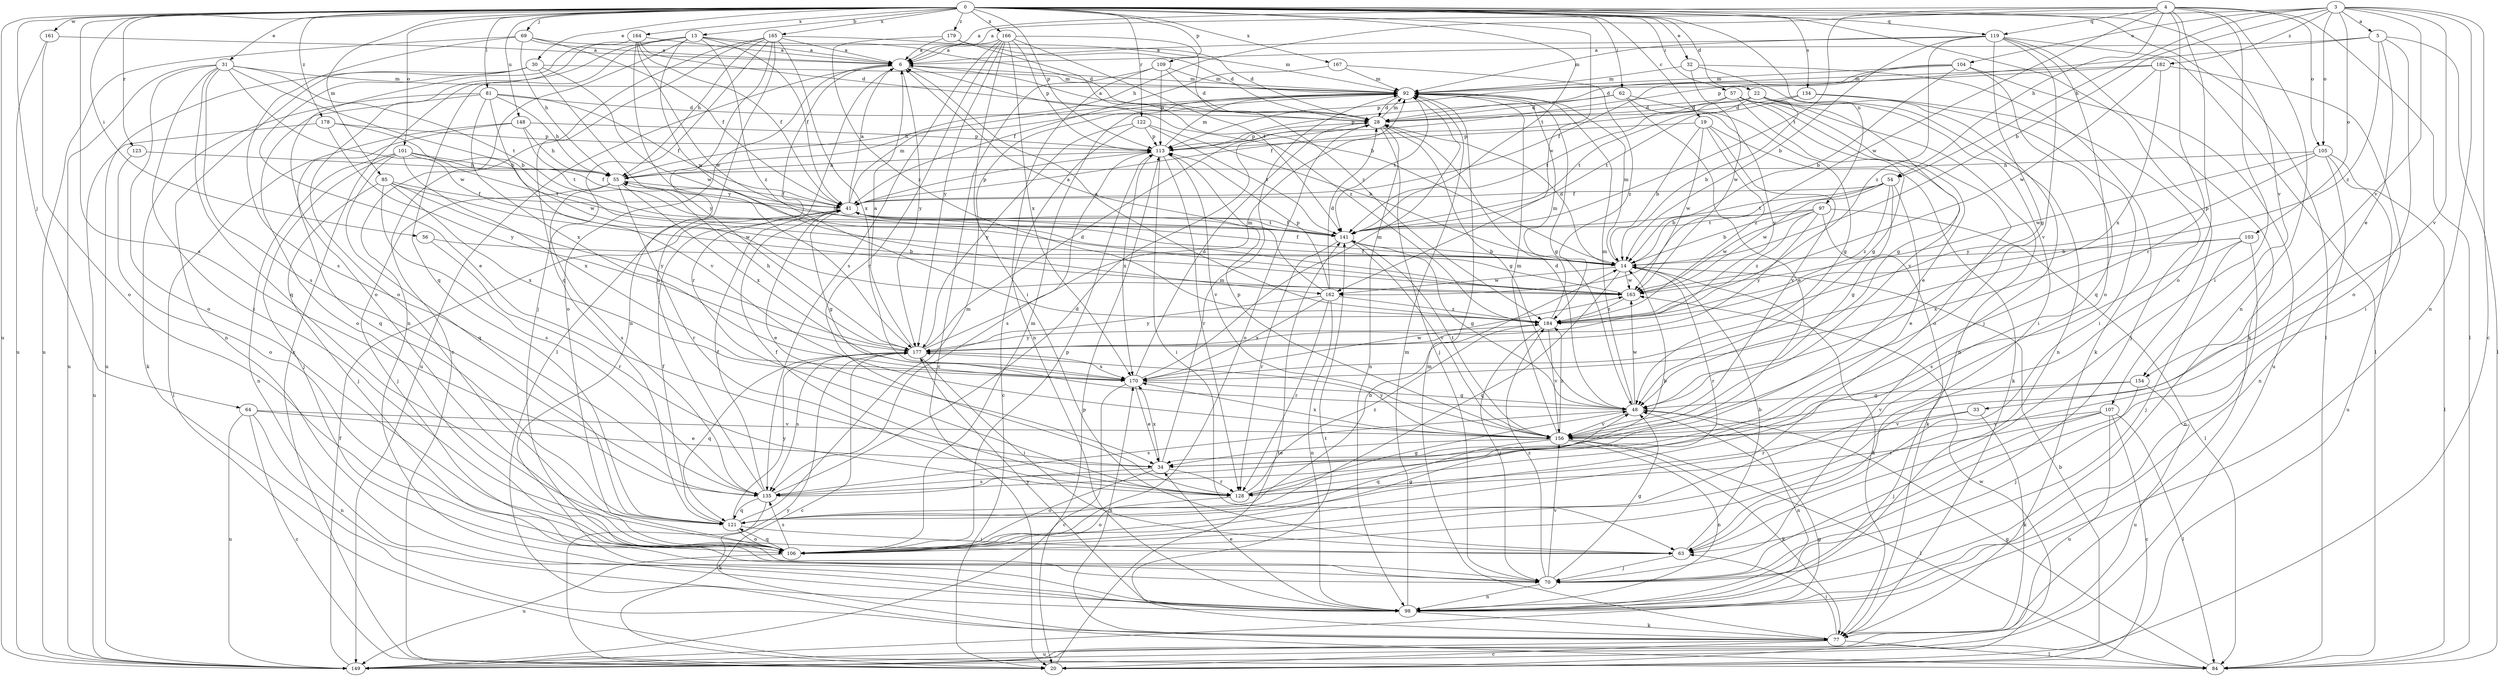 strict digraph  {
0;
3;
4;
5;
6;
13;
14;
19;
20;
22;
28;
30;
31;
32;
33;
34;
41;
48;
54;
55;
56;
57;
62;
63;
64;
69;
70;
77;
81;
84;
85;
92;
97;
98;
101;
103;
104;
105;
106;
107;
109;
113;
119;
121;
122;
123;
128;
134;
135;
141;
148;
149;
154;
156;
161;
162;
163;
164;
165;
166;
167;
170;
177;
178;
179;
182;
184;
0 -> 13  [label=b];
0 -> 19  [label=c];
0 -> 22  [label=d];
0 -> 30  [label=e];
0 -> 31  [label=e];
0 -> 32  [label=e];
0 -> 56  [label=i];
0 -> 57  [label=i];
0 -> 62  [label=i];
0 -> 64  [label=j];
0 -> 69  [label=j];
0 -> 81  [label=l];
0 -> 84  [label=l];
0 -> 85  [label=m];
0 -> 97  [label=n];
0 -> 101  [label=o];
0 -> 107  [label=p];
0 -> 109  [label=p];
0 -> 113  [label=p];
0 -> 119  [label=q];
0 -> 122  [label=r];
0 -> 123  [label=r];
0 -> 134  [label=s];
0 -> 135  [label=s];
0 -> 141  [label=t];
0 -> 148  [label=u];
0 -> 149  [label=u];
0 -> 154  [label=v];
0 -> 161  [label=w];
0 -> 162  [label=w];
0 -> 164  [label=x];
0 -> 165  [label=x];
0 -> 166  [label=x];
0 -> 167  [label=x];
0 -> 178  [label=z];
0 -> 179  [label=z];
3 -> 5  [label=a];
3 -> 6  [label=a];
3 -> 14  [label=b];
3 -> 20  [label=c];
3 -> 54  [label=h];
3 -> 98  [label=n];
3 -> 103  [label=o];
3 -> 104  [label=o];
3 -> 105  [label=o];
3 -> 154  [label=v];
3 -> 156  [label=v];
3 -> 182  [label=z];
4 -> 6  [label=a];
4 -> 54  [label=h];
4 -> 55  [label=h];
4 -> 63  [label=i];
4 -> 84  [label=l];
4 -> 98  [label=n];
4 -> 105  [label=o];
4 -> 106  [label=o];
4 -> 119  [label=q];
4 -> 128  [label=r];
4 -> 141  [label=t];
4 -> 162  [label=w];
5 -> 6  [label=a];
5 -> 33  [label=e];
5 -> 84  [label=l];
5 -> 106  [label=o];
5 -> 113  [label=p];
5 -> 184  [label=z];
6 -> 92  [label=m];
6 -> 106  [label=o];
6 -> 128  [label=r];
6 -> 149  [label=u];
6 -> 177  [label=y];
6 -> 184  [label=z];
13 -> 6  [label=a];
13 -> 20  [label=c];
13 -> 28  [label=d];
13 -> 41  [label=f];
13 -> 98  [label=n];
13 -> 106  [label=o];
13 -> 121  [label=q];
13 -> 162  [label=w];
13 -> 184  [label=z];
14 -> 28  [label=d];
14 -> 41  [label=f];
14 -> 77  [label=k];
14 -> 92  [label=m];
14 -> 121  [label=q];
14 -> 128  [label=r];
14 -> 162  [label=w];
14 -> 163  [label=w];
19 -> 14  [label=b];
19 -> 77  [label=k];
19 -> 113  [label=p];
19 -> 156  [label=v];
19 -> 163  [label=w];
19 -> 184  [label=z];
20 -> 14  [label=b];
20 -> 141  [label=t];
20 -> 163  [label=w];
20 -> 177  [label=y];
22 -> 14  [label=b];
22 -> 28  [label=d];
22 -> 41  [label=f];
22 -> 48  [label=g];
22 -> 63  [label=i];
22 -> 98  [label=n];
22 -> 141  [label=t];
28 -> 6  [label=a];
28 -> 48  [label=g];
28 -> 70  [label=j];
28 -> 92  [label=m];
28 -> 98  [label=n];
28 -> 106  [label=o];
28 -> 113  [label=p];
30 -> 34  [label=e];
30 -> 92  [label=m];
30 -> 98  [label=n];
30 -> 149  [label=u];
30 -> 163  [label=w];
30 -> 177  [label=y];
31 -> 14  [label=b];
31 -> 63  [label=i];
31 -> 92  [label=m];
31 -> 106  [label=o];
31 -> 121  [label=q];
31 -> 135  [label=s];
31 -> 141  [label=t];
31 -> 149  [label=u];
31 -> 163  [label=w];
32 -> 70  [label=j];
32 -> 77  [label=k];
32 -> 92  [label=m];
32 -> 163  [label=w];
33 -> 77  [label=k];
33 -> 128  [label=r];
33 -> 156  [label=v];
34 -> 92  [label=m];
34 -> 106  [label=o];
34 -> 128  [label=r];
34 -> 135  [label=s];
34 -> 170  [label=x];
41 -> 6  [label=a];
41 -> 34  [label=e];
41 -> 48  [label=g];
41 -> 92  [label=m];
41 -> 113  [label=p];
41 -> 141  [label=t];
48 -> 28  [label=d];
48 -> 92  [label=m];
48 -> 98  [label=n];
48 -> 135  [label=s];
48 -> 156  [label=v];
48 -> 163  [label=w];
54 -> 14  [label=b];
54 -> 34  [label=e];
54 -> 41  [label=f];
54 -> 48  [label=g];
54 -> 141  [label=t];
54 -> 163  [label=w];
54 -> 184  [label=z];
55 -> 41  [label=f];
55 -> 70  [label=j];
55 -> 128  [label=r];
55 -> 135  [label=s];
55 -> 170  [label=x];
56 -> 14  [label=b];
56 -> 128  [label=r];
57 -> 28  [label=d];
57 -> 34  [label=e];
57 -> 48  [label=g];
57 -> 98  [label=n];
57 -> 106  [label=o];
57 -> 141  [label=t];
57 -> 156  [label=v];
62 -> 28  [label=d];
62 -> 34  [label=e];
62 -> 48  [label=g];
62 -> 113  [label=p];
62 -> 177  [label=y];
63 -> 14  [label=b];
63 -> 70  [label=j];
64 -> 20  [label=c];
64 -> 34  [label=e];
64 -> 98  [label=n];
64 -> 149  [label=u];
64 -> 156  [label=v];
69 -> 6  [label=a];
69 -> 41  [label=f];
69 -> 55  [label=h];
69 -> 92  [label=m];
69 -> 135  [label=s];
69 -> 149  [label=u];
70 -> 48  [label=g];
70 -> 98  [label=n];
70 -> 156  [label=v];
70 -> 184  [label=z];
77 -> 20  [label=c];
77 -> 63  [label=i];
77 -> 84  [label=l];
77 -> 92  [label=m];
77 -> 141  [label=t];
77 -> 149  [label=u];
77 -> 170  [label=x];
81 -> 28  [label=d];
81 -> 41  [label=f];
81 -> 55  [label=h];
81 -> 77  [label=k];
81 -> 106  [label=o];
81 -> 156  [label=v];
81 -> 170  [label=x];
84 -> 48  [label=g];
85 -> 41  [label=f];
85 -> 70  [label=j];
85 -> 135  [label=s];
85 -> 163  [label=w];
85 -> 170  [label=x];
85 -> 177  [label=y];
92 -> 28  [label=d];
92 -> 48  [label=g];
92 -> 55  [label=h];
92 -> 141  [label=t];
97 -> 14  [label=b];
97 -> 77  [label=k];
97 -> 84  [label=l];
97 -> 141  [label=t];
97 -> 163  [label=w];
97 -> 177  [label=y];
97 -> 184  [label=z];
98 -> 34  [label=e];
98 -> 77  [label=k];
98 -> 92  [label=m];
98 -> 177  [label=y];
101 -> 41  [label=f];
101 -> 55  [label=h];
101 -> 70  [label=j];
101 -> 98  [label=n];
101 -> 121  [label=q];
101 -> 141  [label=t];
101 -> 170  [label=x];
103 -> 14  [label=b];
103 -> 70  [label=j];
103 -> 98  [label=n];
103 -> 135  [label=s];
103 -> 170  [label=x];
104 -> 14  [label=b];
104 -> 41  [label=f];
104 -> 92  [label=m];
104 -> 113  [label=p];
104 -> 121  [label=q];
104 -> 149  [label=u];
105 -> 55  [label=h];
105 -> 84  [label=l];
105 -> 98  [label=n];
105 -> 149  [label=u];
105 -> 163  [label=w];
105 -> 177  [label=y];
106 -> 48  [label=g];
106 -> 92  [label=m];
106 -> 113  [label=p];
106 -> 121  [label=q];
106 -> 135  [label=s];
106 -> 149  [label=u];
107 -> 20  [label=c];
107 -> 70  [label=j];
107 -> 84  [label=l];
107 -> 128  [label=r];
107 -> 149  [label=u];
107 -> 156  [label=v];
109 -> 20  [label=c];
109 -> 28  [label=d];
109 -> 92  [label=m];
109 -> 98  [label=n];
109 -> 113  [label=p];
113 -> 55  [label=h];
113 -> 63  [label=i];
113 -> 92  [label=m];
113 -> 128  [label=r];
113 -> 135  [label=s];
113 -> 156  [label=v];
113 -> 170  [label=x];
119 -> 6  [label=a];
119 -> 14  [label=b];
119 -> 48  [label=g];
119 -> 77  [label=k];
119 -> 84  [label=l];
119 -> 92  [label=m];
119 -> 106  [label=o];
119 -> 156  [label=v];
119 -> 184  [label=z];
121 -> 14  [label=b];
121 -> 41  [label=f];
121 -> 63  [label=i];
121 -> 92  [label=m];
121 -> 106  [label=o];
121 -> 177  [label=y];
122 -> 14  [label=b];
122 -> 20  [label=c];
122 -> 113  [label=p];
122 -> 141  [label=t];
122 -> 177  [label=y];
123 -> 55  [label=h];
123 -> 106  [label=o];
128 -> 41  [label=f];
128 -> 48  [label=g];
128 -> 106  [label=o];
128 -> 184  [label=z];
134 -> 28  [label=d];
134 -> 63  [label=i];
134 -> 70  [label=j];
134 -> 141  [label=t];
135 -> 6  [label=a];
135 -> 14  [label=b];
135 -> 28  [label=d];
135 -> 41  [label=f];
135 -> 77  [label=k];
135 -> 121  [label=q];
141 -> 14  [label=b];
141 -> 41  [label=f];
141 -> 48  [label=g];
141 -> 55  [label=h];
141 -> 128  [label=r];
141 -> 156  [label=v];
148 -> 55  [label=h];
148 -> 84  [label=l];
148 -> 113  [label=p];
148 -> 121  [label=q];
148 -> 141  [label=t];
149 -> 41  [label=f];
149 -> 48  [label=g];
149 -> 113  [label=p];
154 -> 48  [label=g];
154 -> 70  [label=j];
154 -> 149  [label=u];
154 -> 156  [label=v];
156 -> 34  [label=e];
156 -> 77  [label=k];
156 -> 84  [label=l];
156 -> 92  [label=m];
156 -> 98  [label=n];
156 -> 113  [label=p];
156 -> 121  [label=q];
156 -> 141  [label=t];
156 -> 170  [label=x];
156 -> 177  [label=y];
156 -> 184  [label=z];
161 -> 6  [label=a];
161 -> 106  [label=o];
161 -> 149  [label=u];
162 -> 6  [label=a];
162 -> 28  [label=d];
162 -> 98  [label=n];
162 -> 113  [label=p];
162 -> 128  [label=r];
162 -> 170  [label=x];
162 -> 177  [label=y];
162 -> 184  [label=z];
163 -> 41  [label=f];
163 -> 184  [label=z];
164 -> 6  [label=a];
164 -> 28  [label=d];
164 -> 41  [label=f];
164 -> 106  [label=o];
164 -> 163  [label=w];
164 -> 177  [label=y];
165 -> 6  [label=a];
165 -> 20  [label=c];
165 -> 28  [label=d];
165 -> 55  [label=h];
165 -> 70  [label=j];
165 -> 84  [label=l];
165 -> 98  [label=n];
165 -> 121  [label=q];
165 -> 170  [label=x];
166 -> 6  [label=a];
166 -> 63  [label=i];
166 -> 113  [label=p];
166 -> 128  [label=r];
166 -> 135  [label=s];
166 -> 141  [label=t];
166 -> 170  [label=x];
166 -> 177  [label=y];
166 -> 184  [label=z];
167 -> 41  [label=f];
167 -> 92  [label=m];
167 -> 184  [label=z];
170 -> 20  [label=c];
170 -> 28  [label=d];
170 -> 34  [label=e];
170 -> 48  [label=g];
170 -> 92  [label=m];
170 -> 163  [label=w];
177 -> 6  [label=a];
177 -> 20  [label=c];
177 -> 28  [label=d];
177 -> 55  [label=h];
177 -> 63  [label=i];
177 -> 92  [label=m];
177 -> 121  [label=q];
177 -> 135  [label=s];
177 -> 170  [label=x];
178 -> 113  [label=p];
178 -> 149  [label=u];
178 -> 163  [label=w];
178 -> 177  [label=y];
179 -> 6  [label=a];
179 -> 14  [label=b];
179 -> 28  [label=d];
179 -> 184  [label=z];
182 -> 28  [label=d];
182 -> 63  [label=i];
182 -> 92  [label=m];
182 -> 163  [label=w];
182 -> 170  [label=x];
184 -> 6  [label=a];
184 -> 70  [label=j];
184 -> 92  [label=m];
184 -> 156  [label=v];
184 -> 177  [label=y];
}
